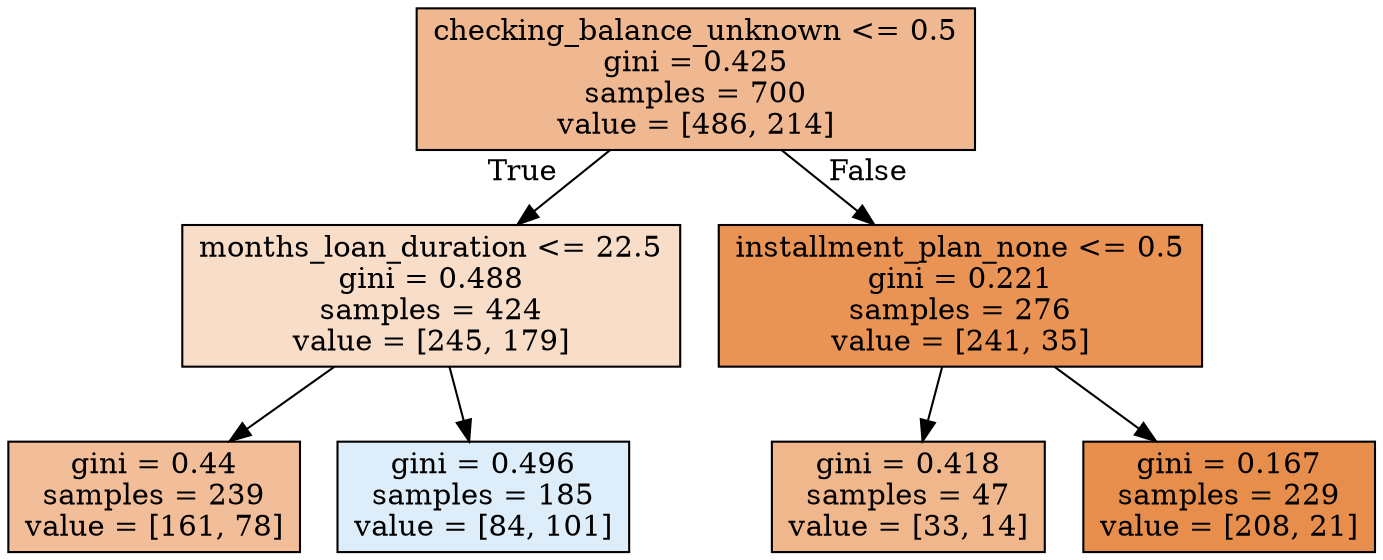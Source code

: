 digraph Tree {
node [shape=box, style="filled", color="black"] ;
0 [label="checking_balance_unknown <= 0.5\ngini = 0.425\nsamples = 700\nvalue = [486, 214]", fillcolor="#e581398f"] ;
1 [label="months_loan_duration <= 22.5\ngini = 0.488\nsamples = 424\nvalue = [245, 179]", fillcolor="#e5813945"] ;
0 -> 1 [labeldistance=2.5, labelangle=45, headlabel="True"] ;
2 [label="gini = 0.44\nsamples = 239\nvalue = [161, 78]", fillcolor="#e5813983"] ;
1 -> 2 ;
3 [label="gini = 0.496\nsamples = 185\nvalue = [84, 101]", fillcolor="#399de52b"] ;
1 -> 3 ;
4 [label="installment_plan_none <= 0.5\ngini = 0.221\nsamples = 276\nvalue = [241, 35]", fillcolor="#e58139da"] ;
0 -> 4 [labeldistance=2.5, labelangle=-45, headlabel="False"] ;
5 [label="gini = 0.418\nsamples = 47\nvalue = [33, 14]", fillcolor="#e5813993"] ;
4 -> 5 ;
6 [label="gini = 0.167\nsamples = 229\nvalue = [208, 21]", fillcolor="#e58139e5"] ;
4 -> 6 ;
}
